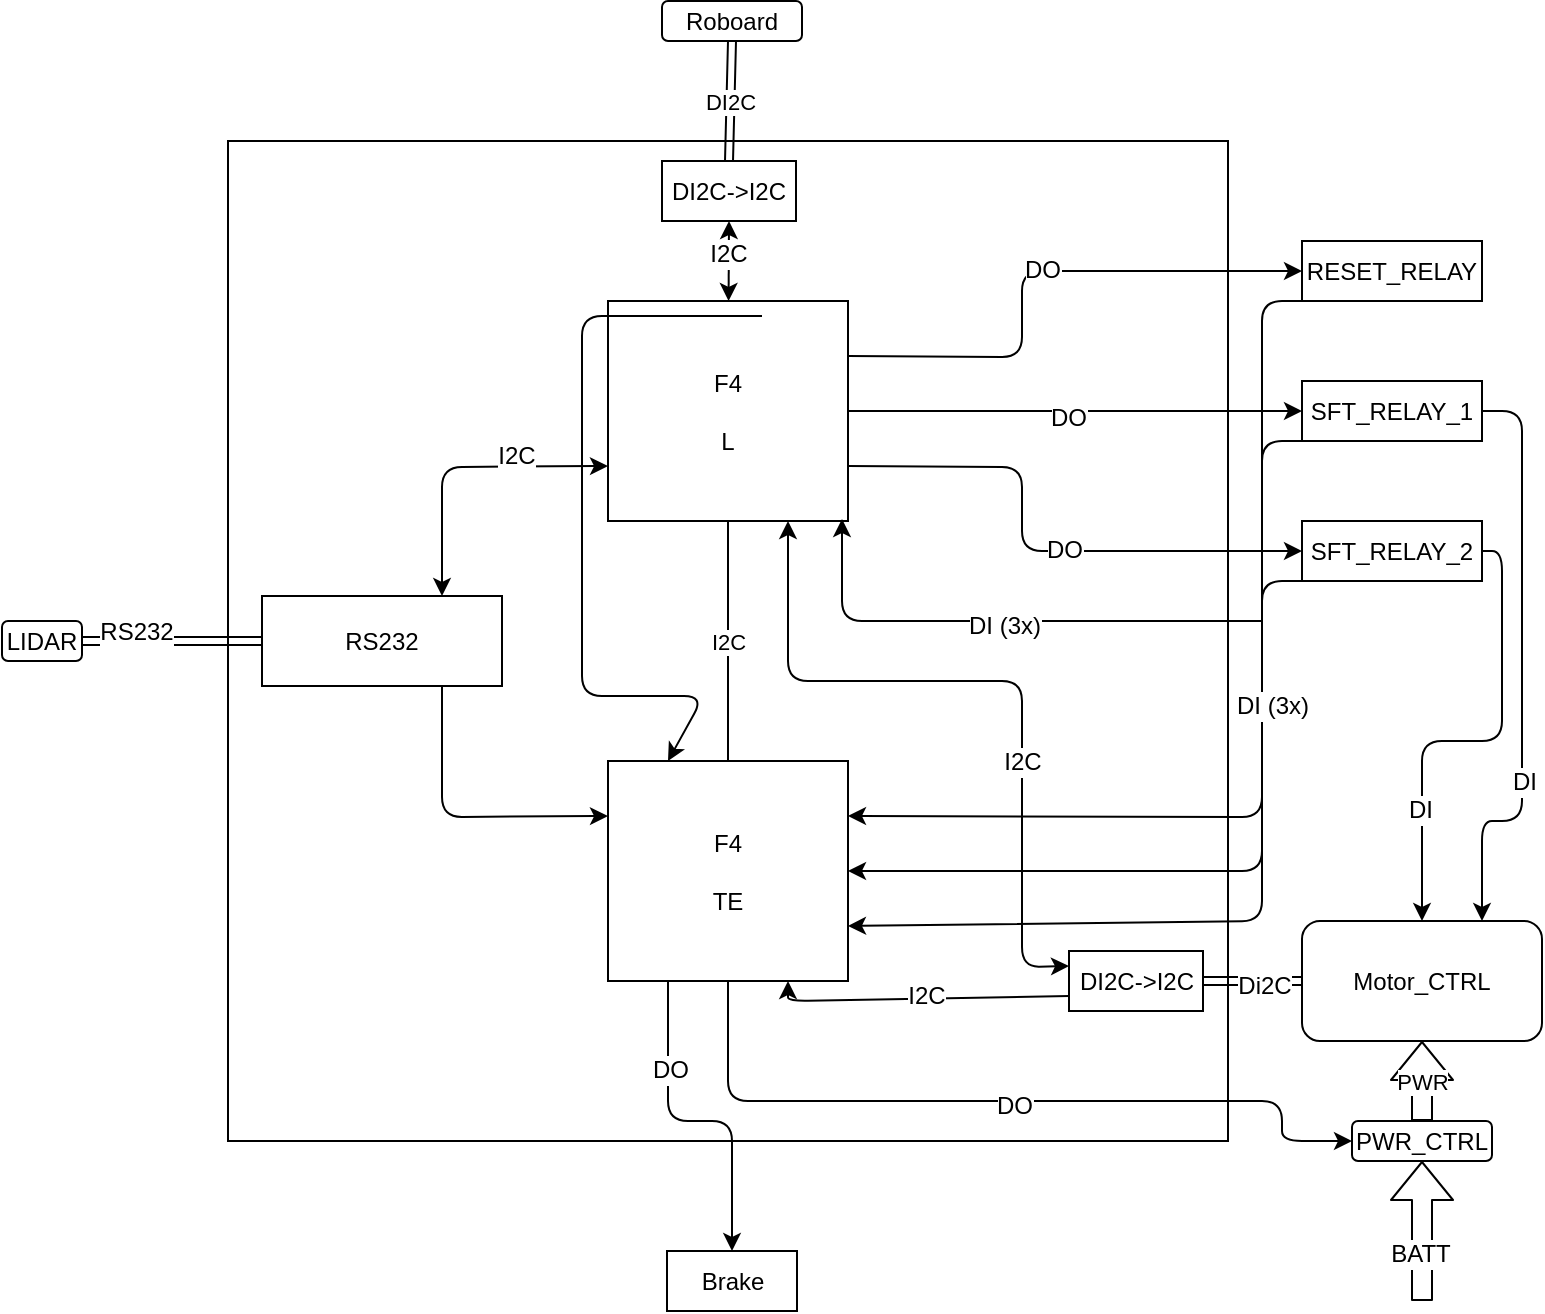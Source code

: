 <mxfile version="12.0.2" type="github" pages="1"><diagram id="x1cwK_7MVC5Ok4KDmTbS" name="Page-1"><mxGraphModel dx="1095" dy="734" grid="1" gridSize="10" guides="1" tooltips="1" connect="1" arrows="1" fold="1" page="1" pageScale="1" pageWidth="827" pageHeight="1169" math="0" shadow="0"><root><mxCell id="0"/><mxCell id="1" parent="0"/><mxCell id="Qcc20WsJ-LVxFArI76ma-1" value="" style="whiteSpace=wrap;html=1;aspect=fixed;" vertex="1" parent="1"><mxGeometry x="143" y="132.5" width="500" height="500" as="geometry"/></mxCell><mxCell id="Qcc20WsJ-LVxFArI76ma-2" value="F4&lt;br&gt;&lt;br&gt;L" style="rounded=0;whiteSpace=wrap;html=1;" vertex="1" parent="1"><mxGeometry x="333" y="212.5" width="120" height="110" as="geometry"/></mxCell><mxCell id="Qcc20WsJ-LVxFArI76ma-4" value="F4&lt;br&gt;&lt;br&gt;TE" style="rounded=0;whiteSpace=wrap;html=1;" vertex="1" parent="1"><mxGeometry x="333" y="442.5" width="120" height="110" as="geometry"/></mxCell><mxCell id="Qcc20WsJ-LVxFArI76ma-5" value="RS232" style="rounded=0;whiteSpace=wrap;html=1;" vertex="1" parent="1"><mxGeometry x="160" y="360" width="120" height="45" as="geometry"/></mxCell><mxCell id="Qcc20WsJ-LVxFArI76ma-10" value="I2C" style="endArrow=none;html=1;entryX=0.5;entryY=1;entryDx=0;entryDy=0;exitX=0.5;exitY=0;exitDx=0;exitDy=0;" edge="1" parent="1" source="Qcc20WsJ-LVxFArI76ma-4" target="Qcc20WsJ-LVxFArI76ma-2"><mxGeometry width="50" height="50" relative="1" as="geometry"><mxPoint x="140" y="702.5" as="sourcePoint"/><mxPoint x="190" y="652.5" as="targetPoint"/></mxGeometry></mxCell><mxCell id="Qcc20WsJ-LVxFArI76ma-13" value="" style="shape=link;html=1;entryX=0;entryY=0.5;entryDx=0;entryDy=0;" edge="1" parent="1" target="Qcc20WsJ-LVxFArI76ma-5"><mxGeometry width="50" height="50" relative="1" as="geometry"><mxPoint x="70" y="382.5" as="sourcePoint"/><mxPoint x="190" y="652.5" as="targetPoint"/></mxGeometry></mxCell><mxCell id="Qcc20WsJ-LVxFArI76ma-40" value="RS232" style="text;html=1;resizable=0;points=[];align=center;verticalAlign=middle;labelBackgroundColor=#ffffff;" vertex="1" connectable="0" parent="Qcc20WsJ-LVxFArI76ma-13"><mxGeometry x="-0.4" y="5" relative="1" as="geometry"><mxPoint as="offset"/></mxGeometry></mxCell><mxCell id="Qcc20WsJ-LVxFArI76ma-14" value="LIDAR" style="text;html=1;strokeColor=#000000;fillColor=none;align=center;verticalAlign=middle;whiteSpace=wrap;rounded=1;shadow=0;comic=0;glass=0;" vertex="1" parent="1"><mxGeometry x="30" y="372.5" width="40" height="20" as="geometry"/></mxCell><mxCell id="Qcc20WsJ-LVxFArI76ma-15" value="RESET_RELAY" style="rounded=0;whiteSpace=wrap;html=1;shadow=0;glass=0;comic=0;strokeColor=#000000;" vertex="1" parent="1"><mxGeometry x="680" y="182.5" width="90" height="30" as="geometry"/></mxCell><mxCell id="Qcc20WsJ-LVxFArI76ma-18" value="SFT_RELAY_2" style="rounded=0;whiteSpace=wrap;html=1;shadow=0;glass=0;comic=0;strokeColor=#000000;" vertex="1" parent="1"><mxGeometry x="680" y="322.5" width="90" height="30" as="geometry"/></mxCell><mxCell id="Qcc20WsJ-LVxFArI76ma-19" value="SFT_RELAY_1" style="rounded=0;whiteSpace=wrap;html=1;shadow=0;glass=0;comic=0;strokeColor=#000000;" vertex="1" parent="1"><mxGeometry x="680" y="252.5" width="90" height="30" as="geometry"/></mxCell><mxCell id="Qcc20WsJ-LVxFArI76ma-21" value="" style="endArrow=classic;html=1;exitX=1;exitY=0.25;exitDx=0;exitDy=0;entryX=0;entryY=0.5;entryDx=0;entryDy=0;" edge="1" parent="1" source="Qcc20WsJ-LVxFArI76ma-2" target="Qcc20WsJ-LVxFArI76ma-15"><mxGeometry width="50" height="50" relative="1" as="geometry"><mxPoint x="30" y="702.5" as="sourcePoint"/><mxPoint x="80" y="652.5" as="targetPoint"/><Array as="points"><mxPoint x="540" y="240.5"/><mxPoint x="540" y="197.5"/></Array></mxGeometry></mxCell><mxCell id="Qcc20WsJ-LVxFArI76ma-37" value="DO" style="text;html=1;resizable=0;points=[];align=center;verticalAlign=middle;labelBackgroundColor=#ffffff;" vertex="1" connectable="0" parent="Qcc20WsJ-LVxFArI76ma-21"><mxGeometry x="0.032" y="1" relative="1" as="geometry"><mxPoint as="offset"/></mxGeometry></mxCell><mxCell id="Qcc20WsJ-LVxFArI76ma-22" value="" style="endArrow=classic;html=1;exitX=1;exitY=0.5;exitDx=0;exitDy=0;entryX=0;entryY=0.5;entryDx=0;entryDy=0;" edge="1" parent="1" source="Qcc20WsJ-LVxFArI76ma-2" target="Qcc20WsJ-LVxFArI76ma-19"><mxGeometry width="50" height="50" relative="1" as="geometry"><mxPoint x="463" y="250" as="sourcePoint"/><mxPoint x="690" y="207.5" as="targetPoint"/></mxGeometry></mxCell><mxCell id="Qcc20WsJ-LVxFArI76ma-36" value="DO" style="text;html=1;resizable=0;points=[];align=center;verticalAlign=middle;labelBackgroundColor=#ffffff;" vertex="1" connectable="0" parent="Qcc20WsJ-LVxFArI76ma-22"><mxGeometry x="-0.031" y="-3" relative="1" as="geometry"><mxPoint as="offset"/></mxGeometry></mxCell><mxCell id="Qcc20WsJ-LVxFArI76ma-23" value="" style="endArrow=classic;html=1;exitX=1;exitY=0.75;exitDx=0;exitDy=0;entryX=0;entryY=0.5;entryDx=0;entryDy=0;" edge="1" parent="1" source="Qcc20WsJ-LVxFArI76ma-2" target="Qcc20WsJ-LVxFArI76ma-18"><mxGeometry width="50" height="50" relative="1" as="geometry"><mxPoint x="473" y="260" as="sourcePoint"/><mxPoint x="700" y="217.5" as="targetPoint"/><Array as="points"><mxPoint x="540" y="295.5"/><mxPoint x="540" y="337.5"/></Array></mxGeometry></mxCell><mxCell id="Qcc20WsJ-LVxFArI76ma-35" value="DO" style="text;html=1;resizable=0;points=[];align=center;verticalAlign=middle;labelBackgroundColor=#ffffff;" vertex="1" connectable="0" parent="Qcc20WsJ-LVxFArI76ma-23"><mxGeometry x="-0.009" y="3" relative="1" as="geometry"><mxPoint x="16.5" y="2.5" as="offset"/></mxGeometry></mxCell><mxCell id="Qcc20WsJ-LVxFArI76ma-24" value="" style="endArrow=classic;html=1;exitX=0.25;exitY=1;exitDx=0;exitDy=0;entryX=1;entryY=0.25;entryDx=0;entryDy=0;" edge="1" parent="1" source="Qcc20WsJ-LVxFArI76ma-15" target="Qcc20WsJ-LVxFArI76ma-4"><mxGeometry width="50" height="50" relative="1" as="geometry"><mxPoint x="30" y="702.5" as="sourcePoint"/><mxPoint x="80" y="652.5" as="targetPoint"/><Array as="points"><mxPoint x="660" y="212.5"/><mxPoint x="660" y="470.5"/></Array></mxGeometry></mxCell><mxCell id="Qcc20WsJ-LVxFArI76ma-25" value="" style="endArrow=classic;html=1;exitX=0.25;exitY=1;exitDx=0;exitDy=0;entryX=1;entryY=0.5;entryDx=0;entryDy=0;" edge="1" parent="1" target="Qcc20WsJ-LVxFArI76ma-4"><mxGeometry width="50" height="50" relative="1" as="geometry"><mxPoint x="702.5" y="282.5" as="sourcePoint"/><mxPoint x="453" y="540" as="targetPoint"/><Array as="points"><mxPoint x="660" y="282.5"/><mxPoint x="660" y="497.5"/></Array></mxGeometry></mxCell><mxCell id="Qcc20WsJ-LVxFArI76ma-26" value="" style="endArrow=classic;html=1;exitX=0.25;exitY=1;exitDx=0;exitDy=0;entryX=1;entryY=0.75;entryDx=0;entryDy=0;" edge="1" parent="1" target="Qcc20WsJ-LVxFArI76ma-4"><mxGeometry width="50" height="50" relative="1" as="geometry"><mxPoint x="702.5" y="352.5" as="sourcePoint"/><mxPoint x="453" y="567.5" as="targetPoint"/><Array as="points"><mxPoint x="660" y="352.5"/><mxPoint x="660" y="522.5"/></Array></mxGeometry></mxCell><mxCell id="Qcc20WsJ-LVxFArI76ma-34" value="DI (3x)" style="text;html=1;resizable=0;points=[];align=center;verticalAlign=middle;labelBackgroundColor=#ffffff;" vertex="1" connectable="0" parent="Qcc20WsJ-LVxFArI76ma-26"><mxGeometry x="-0.507" y="5" relative="1" as="geometry"><mxPoint y="1" as="offset"/></mxGeometry></mxCell><mxCell id="Qcc20WsJ-LVxFArI76ma-27" value="" style="shape=link;html=1;" edge="1" parent="1" target="Qcc20WsJ-LVxFArI76ma-29"><mxGeometry width="50" height="50" relative="1" as="geometry"><mxPoint x="393" y="142.5" as="sourcePoint"/><mxPoint x="393" y="62.5" as="targetPoint"/></mxGeometry></mxCell><mxCell id="Qcc20WsJ-LVxFArI76ma-29" value="DI2C-&amp;gt;I2C" style="rounded=0;whiteSpace=wrap;html=1;" vertex="1" parent="1"><mxGeometry x="360" y="142.5" width="67" height="30" as="geometry"/></mxCell><mxCell id="Qcc20WsJ-LVxFArI76ma-32" value="" style="endArrow=classic;startArrow=classic;html=1;entryX=0.5;entryY=1;entryDx=0;entryDy=0;" edge="1" parent="1" source="Qcc20WsJ-LVxFArI76ma-2" target="Qcc20WsJ-LVxFArI76ma-29"><mxGeometry width="50" height="50" relative="1" as="geometry"><mxPoint x="30" y="702.5" as="sourcePoint"/><mxPoint x="80" y="652.5" as="targetPoint"/></mxGeometry></mxCell><mxCell id="Qcc20WsJ-LVxFArI76ma-75" value="I2C" style="text;html=1;resizable=0;points=[];align=center;verticalAlign=middle;labelBackgroundColor=#ffffff;" vertex="1" connectable="0" parent="Qcc20WsJ-LVxFArI76ma-32"><mxGeometry x="0.166" y="1" relative="1" as="geometry"><mxPoint as="offset"/></mxGeometry></mxCell><mxCell id="Qcc20WsJ-LVxFArI76ma-38" value="Roboard" style="text;html=1;strokeColor=#000000;fillColor=none;align=center;verticalAlign=middle;whiteSpace=wrap;rounded=1;shadow=0;comic=0;glass=0;" vertex="1" parent="1"><mxGeometry x="360" y="62.5" width="70" height="20" as="geometry"/></mxCell><mxCell id="Qcc20WsJ-LVxFArI76ma-41" value="DI2C" style="shape=link;html=1;entryX=0.5;entryY=1;entryDx=0;entryDy=0;exitX=0.5;exitY=0;exitDx=0;exitDy=0;" edge="1" parent="1" source="Qcc20WsJ-LVxFArI76ma-29" target="Qcc20WsJ-LVxFArI76ma-38"><mxGeometry width="50" height="50" relative="1" as="geometry"><mxPoint x="30" y="702.5" as="sourcePoint"/><mxPoint x="80" y="652.5" as="targetPoint"/></mxGeometry></mxCell><mxCell id="Qcc20WsJ-LVxFArI76ma-42" value="" style="endArrow=classic;html=1;entryX=0.975;entryY=0.991;entryDx=0;entryDy=0;entryPerimeter=0;" edge="1" parent="1" target="Qcc20WsJ-LVxFArI76ma-2"><mxGeometry width="50" height="50" relative="1" as="geometry"><mxPoint x="660" y="372.5" as="sourcePoint"/><mxPoint x="80" y="652.5" as="targetPoint"/><Array as="points"><mxPoint x="450" y="372.5"/></Array></mxGeometry></mxCell><mxCell id="Qcc20WsJ-LVxFArI76ma-43" value="DI (3x)" style="text;html=1;resizable=0;points=[];align=center;verticalAlign=middle;labelBackgroundColor=#ffffff;" vertex="1" connectable="0" parent="Qcc20WsJ-LVxFArI76ma-42"><mxGeometry x="-0.014" y="2" relative="1" as="geometry"><mxPoint x="-1" as="offset"/></mxGeometry></mxCell><mxCell id="Qcc20WsJ-LVxFArI76ma-44" value="Motor_CTRL" style="rounded=1;whiteSpace=wrap;html=1;shadow=0;glass=0;comic=0;strokeColor=#000000;" vertex="1" parent="1"><mxGeometry x="680" y="522.5" width="120" height="60" as="geometry"/></mxCell><mxCell id="Qcc20WsJ-LVxFArI76ma-45" value="" style="shape=link;html=1;entryX=0;entryY=0.5;entryDx=0;entryDy=0;exitX=1;exitY=0.5;exitDx=0;exitDy=0;" edge="1" parent="1" source="Qcc20WsJ-LVxFArI76ma-46" target="Qcc20WsJ-LVxFArI76ma-44"><mxGeometry width="50" height="50" relative="1" as="geometry"><mxPoint x="30" y="702.5" as="sourcePoint"/><mxPoint x="80" y="652.5" as="targetPoint"/></mxGeometry></mxCell><mxCell id="Qcc20WsJ-LVxFArI76ma-49" value="Di2C" style="text;html=1;resizable=0;points=[];align=center;verticalAlign=middle;labelBackgroundColor=#ffffff;" vertex="1" connectable="0" parent="Qcc20WsJ-LVxFArI76ma-45"><mxGeometry x="0.192" y="-2" relative="1" as="geometry"><mxPoint x="1" as="offset"/></mxGeometry></mxCell><mxCell id="Qcc20WsJ-LVxFArI76ma-46" value="DI2C-&amp;gt;I2C" style="rounded=0;whiteSpace=wrap;html=1;" vertex="1" parent="1"><mxGeometry x="563.5" y="537.5" width="67" height="30" as="geometry"/></mxCell><mxCell id="Qcc20WsJ-LVxFArI76ma-52" value="" style="endArrow=classic;html=1;exitX=0;exitY=0.75;exitDx=0;exitDy=0;entryX=0.75;entryY=1;entryDx=0;entryDy=0;" edge="1" parent="1" source="Qcc20WsJ-LVxFArI76ma-46" target="Qcc20WsJ-LVxFArI76ma-4"><mxGeometry width="50" height="50" relative="1" as="geometry"><mxPoint x="580" y="612.5" as="sourcePoint"/><mxPoint x="170" y="612.5" as="targetPoint"/><Array as="points"><mxPoint x="423" y="562.5"/></Array></mxGeometry></mxCell><mxCell id="Qcc20WsJ-LVxFArI76ma-53" value="I2C" style="text;html=1;resizable=0;points=[];align=center;verticalAlign=middle;labelBackgroundColor=#ffffff;" vertex="1" connectable="0" parent="Qcc20WsJ-LVxFArI76ma-52"><mxGeometry x="-0.05" y="-2" relative="1" as="geometry"><mxPoint as="offset"/></mxGeometry></mxCell><mxCell id="Qcc20WsJ-LVxFArI76ma-54" value="" style="endArrow=classic;startArrow=classic;html=1;entryX=0;entryY=0.25;entryDx=0;entryDy=0;exitX=0.75;exitY=1;exitDx=0;exitDy=0;" edge="1" parent="1" source="Qcc20WsJ-LVxFArI76ma-2" target="Qcc20WsJ-LVxFArI76ma-46"><mxGeometry width="50" height="50" relative="1" as="geometry"><mxPoint x="30" y="702.5" as="sourcePoint"/><mxPoint x="80" y="652.5" as="targetPoint"/><Array as="points"><mxPoint x="423" y="402.5"/><mxPoint x="540" y="402.5"/><mxPoint x="540" y="545.5"/></Array></mxGeometry></mxCell><mxCell id="Qcc20WsJ-LVxFArI76ma-55" value="I2C" style="text;html=1;resizable=0;points=[];align=center;verticalAlign=middle;labelBackgroundColor=#ffffff;" vertex="1" connectable="0" parent="Qcc20WsJ-LVxFArI76ma-54"><mxGeometry x="0.392" y="2" relative="1" as="geometry"><mxPoint x="-2" y="-16" as="offset"/></mxGeometry></mxCell><mxCell id="Qcc20WsJ-LVxFArI76ma-56" value="" style="endArrow=classic;html=1;exitX=1;exitY=0.5;exitDx=0;exitDy=0;entryX=0.75;entryY=0;entryDx=0;entryDy=0;" edge="1" parent="1" source="Qcc20WsJ-LVxFArI76ma-19" target="Qcc20WsJ-LVxFArI76ma-44"><mxGeometry width="50" height="50" relative="1" as="geometry"><mxPoint x="30" y="702.5" as="sourcePoint"/><mxPoint x="80" y="652.5" as="targetPoint"/><Array as="points"><mxPoint x="790" y="267.5"/><mxPoint x="790" y="472.5"/><mxPoint x="770" y="472.5"/></Array></mxGeometry></mxCell><mxCell id="Qcc20WsJ-LVxFArI76ma-59" value="DI" style="text;html=1;resizable=0;points=[];align=center;verticalAlign=middle;labelBackgroundColor=#ffffff;" vertex="1" connectable="0" parent="Qcc20WsJ-LVxFArI76ma-56"><mxGeometry x="0.39" y="1" relative="1" as="geometry"><mxPoint as="offset"/></mxGeometry></mxCell><mxCell id="Qcc20WsJ-LVxFArI76ma-57" value="" style="endArrow=classic;html=1;exitX=1;exitY=0.5;exitDx=0;exitDy=0;entryX=0.5;entryY=0;entryDx=0;entryDy=0;" edge="1" parent="1" source="Qcc20WsJ-LVxFArI76ma-18" target="Qcc20WsJ-LVxFArI76ma-44"><mxGeometry width="50" height="50" relative="1" as="geometry"><mxPoint x="30" y="702.5" as="sourcePoint"/><mxPoint x="80" y="652.5" as="targetPoint"/><Array as="points"><mxPoint x="780" y="337.5"/><mxPoint x="780" y="432.5"/><mxPoint x="740" y="432.5"/></Array></mxGeometry></mxCell><mxCell id="Qcc20WsJ-LVxFArI76ma-58" value="DI" style="text;html=1;resizable=0;points=[];align=center;verticalAlign=middle;labelBackgroundColor=#ffffff;" vertex="1" connectable="0" parent="Qcc20WsJ-LVxFArI76ma-57"><mxGeometry x="0.523" y="-1" relative="1" as="geometry"><mxPoint as="offset"/></mxGeometry></mxCell><mxCell id="Qcc20WsJ-LVxFArI76ma-60" value="PWR_CTRL" style="rounded=1;whiteSpace=wrap;html=1;shadow=0;glass=0;comic=0;strokeColor=#000000;" vertex="1" parent="1"><mxGeometry x="705" y="622.5" width="70" height="20" as="geometry"/></mxCell><mxCell id="Qcc20WsJ-LVxFArI76ma-61" value="" style="shape=flexArrow;endArrow=classic;html=1;entryX=0.5;entryY=1;entryDx=0;entryDy=0;" edge="1" parent="1" target="Qcc20WsJ-LVxFArI76ma-60"><mxGeometry width="50" height="50" relative="1" as="geometry"><mxPoint x="740" y="712.5" as="sourcePoint"/><mxPoint x="80" y="662.5" as="targetPoint"/></mxGeometry></mxCell><mxCell id="Qcc20WsJ-LVxFArI76ma-62" value="BATT" style="text;html=1;resizable=0;points=[];align=center;verticalAlign=middle;labelBackgroundColor=#ffffff;" vertex="1" connectable="0" parent="Qcc20WsJ-LVxFArI76ma-61"><mxGeometry x="-0.314" y="1" relative="1" as="geometry"><mxPoint as="offset"/></mxGeometry></mxCell><mxCell id="Qcc20WsJ-LVxFArI76ma-63" value="" style="endArrow=classic;html=1;exitX=0.5;exitY=1;exitDx=0;exitDy=0;entryX=0;entryY=0.5;entryDx=0;entryDy=0;" edge="1" parent="1" source="Qcc20WsJ-LVxFArI76ma-4" target="Qcc20WsJ-LVxFArI76ma-60"><mxGeometry width="50" height="50" relative="1" as="geometry"><mxPoint x="30" y="782.5" as="sourcePoint"/><mxPoint x="80" y="732.5" as="targetPoint"/><Array as="points"><mxPoint x="393" y="612.5"/><mxPoint x="670" y="612.5"/><mxPoint x="670" y="632.5"/></Array></mxGeometry></mxCell><mxCell id="Qcc20WsJ-LVxFArI76ma-64" value="DO" style="text;html=1;resizable=0;points=[];align=center;verticalAlign=middle;labelBackgroundColor=#ffffff;" vertex="1" connectable="0" parent="Qcc20WsJ-LVxFArI76ma-63"><mxGeometry x="0.036" y="-2" relative="1" as="geometry"><mxPoint as="offset"/></mxGeometry></mxCell><mxCell id="Qcc20WsJ-LVxFArI76ma-65" value="PWR" style="shape=flexArrow;endArrow=classic;html=1;entryX=0.5;entryY=1;entryDx=0;entryDy=0;exitX=0.5;exitY=0;exitDx=0;exitDy=0;" edge="1" parent="1" source="Qcc20WsJ-LVxFArI76ma-60" target="Qcc20WsJ-LVxFArI76ma-44"><mxGeometry width="50" height="50" relative="1" as="geometry"><mxPoint x="30" y="782.5" as="sourcePoint"/><mxPoint x="80" y="732.5" as="targetPoint"/></mxGeometry></mxCell><mxCell id="Qcc20WsJ-LVxFArI76ma-67" value="Brake" style="rounded=0;whiteSpace=wrap;html=1;shadow=0;glass=0;comic=0;strokeColor=#000000;" vertex="1" parent="1"><mxGeometry x="362.5" y="687.5" width="65" height="30" as="geometry"/></mxCell><mxCell id="Qcc20WsJ-LVxFArI76ma-69" value="" style="endArrow=classic;html=1;exitX=0.25;exitY=1;exitDx=0;exitDy=0;entryX=0.5;entryY=0;entryDx=0;entryDy=0;" edge="1" parent="1" source="Qcc20WsJ-LVxFArI76ma-4" target="Qcc20WsJ-LVxFArI76ma-67"><mxGeometry width="50" height="50" relative="1" as="geometry"><mxPoint x="20" y="872.5" as="sourcePoint"/><mxPoint x="70" y="822.5" as="targetPoint"/><Array as="points"><mxPoint x="363" y="622.5"/><mxPoint x="395" y="622.5"/><mxPoint x="395" y="662.5"/></Array></mxGeometry></mxCell><mxCell id="Qcc20WsJ-LVxFArI76ma-70" value="DO" style="text;html=1;resizable=0;points=[];align=center;verticalAlign=middle;labelBackgroundColor=#ffffff;" vertex="1" connectable="0" parent="Qcc20WsJ-LVxFArI76ma-69"><mxGeometry x="-0.473" y="1" relative="1" as="geometry"><mxPoint as="offset"/></mxGeometry></mxCell><mxCell id="Qcc20WsJ-LVxFArI76ma-71" value="" style="endArrow=classic;startArrow=classic;html=1;entryX=0.75;entryY=0;entryDx=0;entryDy=0;exitX=0;exitY=0.75;exitDx=0;exitDy=0;" edge="1" parent="1" source="Qcc20WsJ-LVxFArI76ma-2" target="Qcc20WsJ-LVxFArI76ma-5"><mxGeometry width="50" height="50" relative="1" as="geometry"><mxPoint x="30" y="792.5" as="sourcePoint"/><mxPoint x="80" y="742.5" as="targetPoint"/><Array as="points"><mxPoint x="250" y="295.5"/></Array></mxGeometry></mxCell><mxCell id="Qcc20WsJ-LVxFArI76ma-73" value="" style="endArrow=classic;html=1;exitX=0.75;exitY=1;exitDx=0;exitDy=0;entryX=0;entryY=0.25;entryDx=0;entryDy=0;" edge="1" parent="1" source="Qcc20WsJ-LVxFArI76ma-5" target="Qcc20WsJ-LVxFArI76ma-4"><mxGeometry width="50" height="50" relative="1" as="geometry"><mxPoint x="30" y="792.5" as="sourcePoint"/><mxPoint x="80" y="742.5" as="targetPoint"/><Array as="points"><mxPoint x="250" y="470.5"/></Array></mxGeometry></mxCell><mxCell id="Qcc20WsJ-LVxFArI76ma-76" value="" style="endArrow=classic;html=1;entryX=0.25;entryY=0;entryDx=0;entryDy=0;" edge="1" parent="1" target="Qcc20WsJ-LVxFArI76ma-4"><mxGeometry width="50" height="50" relative="1" as="geometry"><mxPoint x="410" y="220" as="sourcePoint"/><mxPoint x="100" y="760" as="targetPoint"/><Array as="points"><mxPoint x="320" y="220"/><mxPoint x="320" y="410"/><mxPoint x="381" y="410"/></Array></mxGeometry></mxCell><mxCell id="Qcc20WsJ-LVxFArI76ma-77" value="I2C" style="text;html=1;resizable=0;points=[];align=center;verticalAlign=middle;labelBackgroundColor=#ffffff;" vertex="1" connectable="0" parent="Qcc20WsJ-LVxFArI76ma-76"><mxGeometry x="-0.54" y="35" relative="1" as="geometry"><mxPoint x="-36" y="35" as="offset"/></mxGeometry></mxCell></root></mxGraphModel></diagram></mxfile>